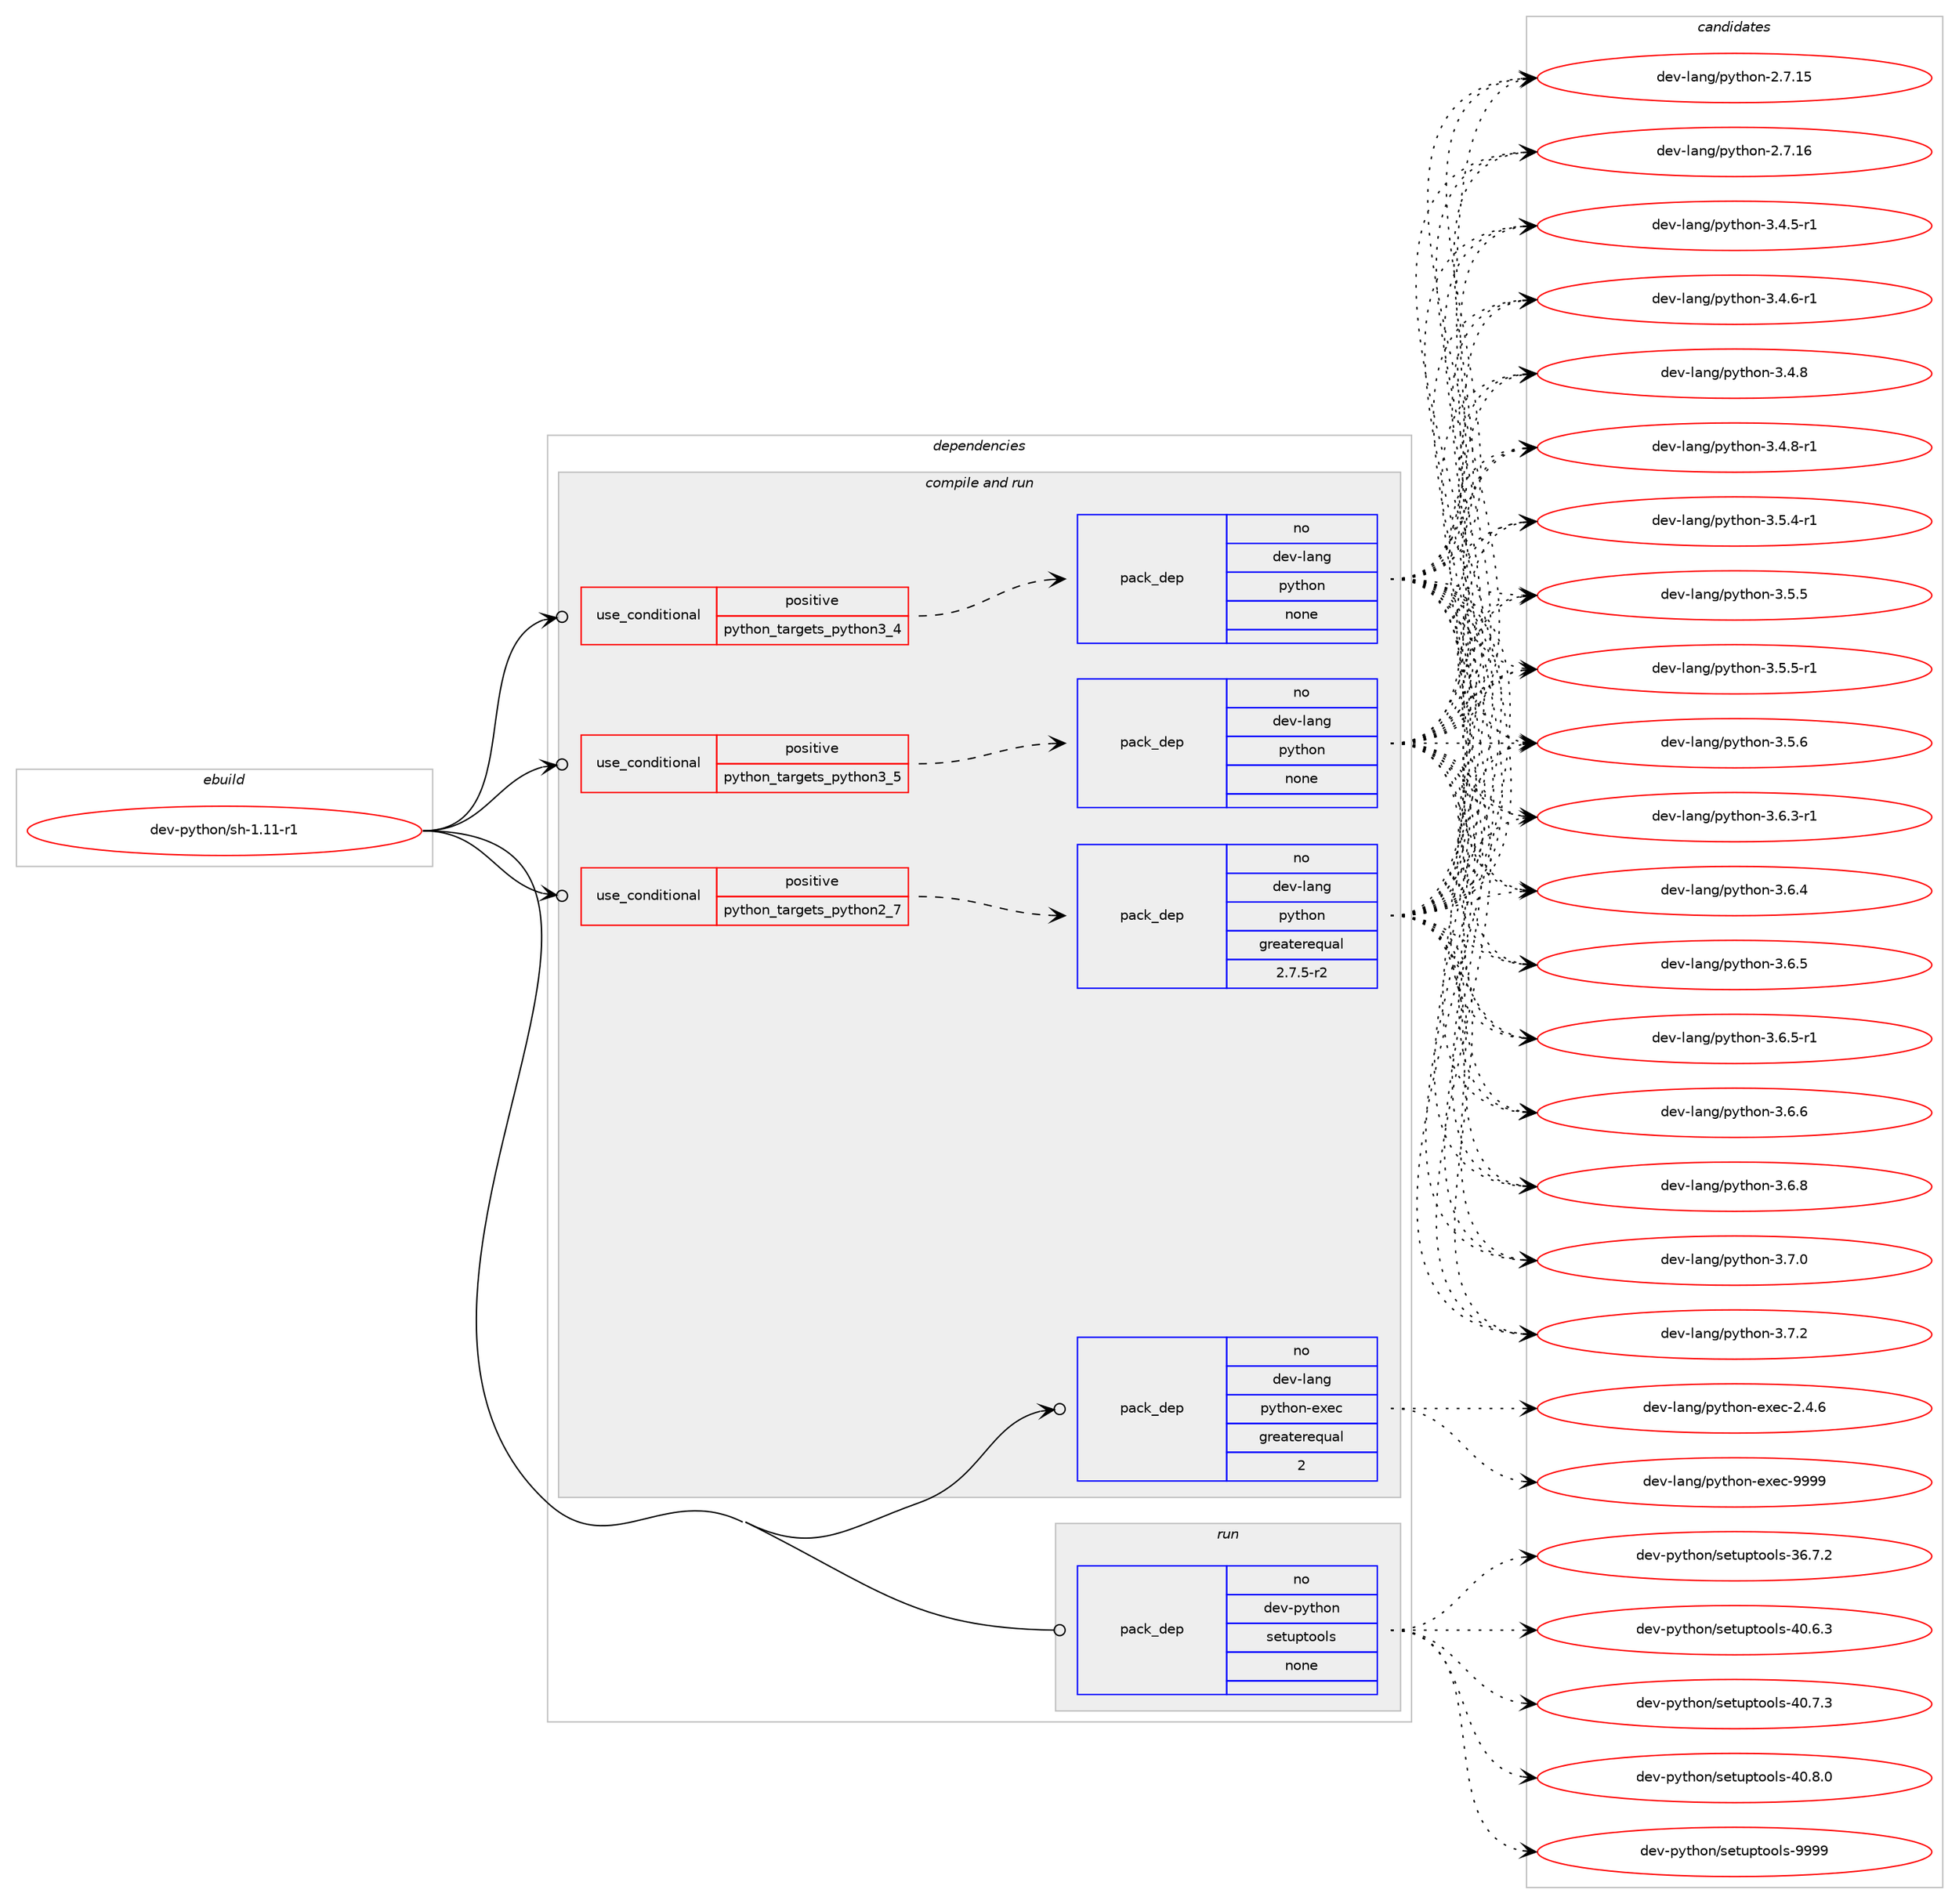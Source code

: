 digraph prolog {

# *************
# Graph options
# *************

newrank=true;
concentrate=true;
compound=true;
graph [rankdir=LR,fontname=Helvetica,fontsize=10,ranksep=1.5];#, ranksep=2.5, nodesep=0.2];
edge  [arrowhead=vee];
node  [fontname=Helvetica,fontsize=10];

# **********
# The ebuild
# **********

subgraph cluster_leftcol {
color=gray;
rank=same;
label=<<i>ebuild</i>>;
id [label="dev-python/sh-1.11-r1", color=red, width=4, href="../dev-python/sh-1.11-r1.svg"];
}

# ****************
# The dependencies
# ****************

subgraph cluster_midcol {
color=gray;
label=<<i>dependencies</i>>;
subgraph cluster_compile {
fillcolor="#eeeeee";
style=filled;
label=<<i>compile</i>>;
}
subgraph cluster_compileandrun {
fillcolor="#eeeeee";
style=filled;
label=<<i>compile and run</i>>;
subgraph cond384546 {
dependency1441034 [label=<<TABLE BORDER="0" CELLBORDER="1" CELLSPACING="0" CELLPADDING="4"><TR><TD ROWSPAN="3" CELLPADDING="10">use_conditional</TD></TR><TR><TD>positive</TD></TR><TR><TD>python_targets_python2_7</TD></TR></TABLE>>, shape=none, color=red];
subgraph pack1033126 {
dependency1441035 [label=<<TABLE BORDER="0" CELLBORDER="1" CELLSPACING="0" CELLPADDING="4" WIDTH="220"><TR><TD ROWSPAN="6" CELLPADDING="30">pack_dep</TD></TR><TR><TD WIDTH="110">no</TD></TR><TR><TD>dev-lang</TD></TR><TR><TD>python</TD></TR><TR><TD>greaterequal</TD></TR><TR><TD>2.7.5-r2</TD></TR></TABLE>>, shape=none, color=blue];
}
dependency1441034:e -> dependency1441035:w [weight=20,style="dashed",arrowhead="vee"];
}
id:e -> dependency1441034:w [weight=20,style="solid",arrowhead="odotvee"];
subgraph cond384547 {
dependency1441036 [label=<<TABLE BORDER="0" CELLBORDER="1" CELLSPACING="0" CELLPADDING="4"><TR><TD ROWSPAN="3" CELLPADDING="10">use_conditional</TD></TR><TR><TD>positive</TD></TR><TR><TD>python_targets_python3_4</TD></TR></TABLE>>, shape=none, color=red];
subgraph pack1033127 {
dependency1441037 [label=<<TABLE BORDER="0" CELLBORDER="1" CELLSPACING="0" CELLPADDING="4" WIDTH="220"><TR><TD ROWSPAN="6" CELLPADDING="30">pack_dep</TD></TR><TR><TD WIDTH="110">no</TD></TR><TR><TD>dev-lang</TD></TR><TR><TD>python</TD></TR><TR><TD>none</TD></TR><TR><TD></TD></TR></TABLE>>, shape=none, color=blue];
}
dependency1441036:e -> dependency1441037:w [weight=20,style="dashed",arrowhead="vee"];
}
id:e -> dependency1441036:w [weight=20,style="solid",arrowhead="odotvee"];
subgraph cond384548 {
dependency1441038 [label=<<TABLE BORDER="0" CELLBORDER="1" CELLSPACING="0" CELLPADDING="4"><TR><TD ROWSPAN="3" CELLPADDING="10">use_conditional</TD></TR><TR><TD>positive</TD></TR><TR><TD>python_targets_python3_5</TD></TR></TABLE>>, shape=none, color=red];
subgraph pack1033128 {
dependency1441039 [label=<<TABLE BORDER="0" CELLBORDER="1" CELLSPACING="0" CELLPADDING="4" WIDTH="220"><TR><TD ROWSPAN="6" CELLPADDING="30">pack_dep</TD></TR><TR><TD WIDTH="110">no</TD></TR><TR><TD>dev-lang</TD></TR><TR><TD>python</TD></TR><TR><TD>none</TD></TR><TR><TD></TD></TR></TABLE>>, shape=none, color=blue];
}
dependency1441038:e -> dependency1441039:w [weight=20,style="dashed",arrowhead="vee"];
}
id:e -> dependency1441038:w [weight=20,style="solid",arrowhead="odotvee"];
subgraph pack1033129 {
dependency1441040 [label=<<TABLE BORDER="0" CELLBORDER="1" CELLSPACING="0" CELLPADDING="4" WIDTH="220"><TR><TD ROWSPAN="6" CELLPADDING="30">pack_dep</TD></TR><TR><TD WIDTH="110">no</TD></TR><TR><TD>dev-lang</TD></TR><TR><TD>python-exec</TD></TR><TR><TD>greaterequal</TD></TR><TR><TD>2</TD></TR></TABLE>>, shape=none, color=blue];
}
id:e -> dependency1441040:w [weight=20,style="solid",arrowhead="odotvee"];
}
subgraph cluster_run {
fillcolor="#eeeeee";
style=filled;
label=<<i>run</i>>;
subgraph pack1033130 {
dependency1441041 [label=<<TABLE BORDER="0" CELLBORDER="1" CELLSPACING="0" CELLPADDING="4" WIDTH="220"><TR><TD ROWSPAN="6" CELLPADDING="30">pack_dep</TD></TR><TR><TD WIDTH="110">no</TD></TR><TR><TD>dev-python</TD></TR><TR><TD>setuptools</TD></TR><TR><TD>none</TD></TR><TR><TD></TD></TR></TABLE>>, shape=none, color=blue];
}
id:e -> dependency1441041:w [weight=20,style="solid",arrowhead="odot"];
}
}

# **************
# The candidates
# **************

subgraph cluster_choices {
rank=same;
color=gray;
label=<<i>candidates</i>>;

subgraph choice1033126 {
color=black;
nodesep=1;
choice10010111845108971101034711212111610411111045504655464953 [label="dev-lang/python-2.7.15", color=red, width=4,href="../dev-lang/python-2.7.15.svg"];
choice10010111845108971101034711212111610411111045504655464954 [label="dev-lang/python-2.7.16", color=red, width=4,href="../dev-lang/python-2.7.16.svg"];
choice1001011184510897110103471121211161041111104551465246534511449 [label="dev-lang/python-3.4.5-r1", color=red, width=4,href="../dev-lang/python-3.4.5-r1.svg"];
choice1001011184510897110103471121211161041111104551465246544511449 [label="dev-lang/python-3.4.6-r1", color=red, width=4,href="../dev-lang/python-3.4.6-r1.svg"];
choice100101118451089711010347112121116104111110455146524656 [label="dev-lang/python-3.4.8", color=red, width=4,href="../dev-lang/python-3.4.8.svg"];
choice1001011184510897110103471121211161041111104551465246564511449 [label="dev-lang/python-3.4.8-r1", color=red, width=4,href="../dev-lang/python-3.4.8-r1.svg"];
choice1001011184510897110103471121211161041111104551465346524511449 [label="dev-lang/python-3.5.4-r1", color=red, width=4,href="../dev-lang/python-3.5.4-r1.svg"];
choice100101118451089711010347112121116104111110455146534653 [label="dev-lang/python-3.5.5", color=red, width=4,href="../dev-lang/python-3.5.5.svg"];
choice1001011184510897110103471121211161041111104551465346534511449 [label="dev-lang/python-3.5.5-r1", color=red, width=4,href="../dev-lang/python-3.5.5-r1.svg"];
choice100101118451089711010347112121116104111110455146534654 [label="dev-lang/python-3.5.6", color=red, width=4,href="../dev-lang/python-3.5.6.svg"];
choice1001011184510897110103471121211161041111104551465446514511449 [label="dev-lang/python-3.6.3-r1", color=red, width=4,href="../dev-lang/python-3.6.3-r1.svg"];
choice100101118451089711010347112121116104111110455146544652 [label="dev-lang/python-3.6.4", color=red, width=4,href="../dev-lang/python-3.6.4.svg"];
choice100101118451089711010347112121116104111110455146544653 [label="dev-lang/python-3.6.5", color=red, width=4,href="../dev-lang/python-3.6.5.svg"];
choice1001011184510897110103471121211161041111104551465446534511449 [label="dev-lang/python-3.6.5-r1", color=red, width=4,href="../dev-lang/python-3.6.5-r1.svg"];
choice100101118451089711010347112121116104111110455146544654 [label="dev-lang/python-3.6.6", color=red, width=4,href="../dev-lang/python-3.6.6.svg"];
choice100101118451089711010347112121116104111110455146544656 [label="dev-lang/python-3.6.8", color=red, width=4,href="../dev-lang/python-3.6.8.svg"];
choice100101118451089711010347112121116104111110455146554648 [label="dev-lang/python-3.7.0", color=red, width=4,href="../dev-lang/python-3.7.0.svg"];
choice100101118451089711010347112121116104111110455146554650 [label="dev-lang/python-3.7.2", color=red, width=4,href="../dev-lang/python-3.7.2.svg"];
dependency1441035:e -> choice10010111845108971101034711212111610411111045504655464953:w [style=dotted,weight="100"];
dependency1441035:e -> choice10010111845108971101034711212111610411111045504655464954:w [style=dotted,weight="100"];
dependency1441035:e -> choice1001011184510897110103471121211161041111104551465246534511449:w [style=dotted,weight="100"];
dependency1441035:e -> choice1001011184510897110103471121211161041111104551465246544511449:w [style=dotted,weight="100"];
dependency1441035:e -> choice100101118451089711010347112121116104111110455146524656:w [style=dotted,weight="100"];
dependency1441035:e -> choice1001011184510897110103471121211161041111104551465246564511449:w [style=dotted,weight="100"];
dependency1441035:e -> choice1001011184510897110103471121211161041111104551465346524511449:w [style=dotted,weight="100"];
dependency1441035:e -> choice100101118451089711010347112121116104111110455146534653:w [style=dotted,weight="100"];
dependency1441035:e -> choice1001011184510897110103471121211161041111104551465346534511449:w [style=dotted,weight="100"];
dependency1441035:e -> choice100101118451089711010347112121116104111110455146534654:w [style=dotted,weight="100"];
dependency1441035:e -> choice1001011184510897110103471121211161041111104551465446514511449:w [style=dotted,weight="100"];
dependency1441035:e -> choice100101118451089711010347112121116104111110455146544652:w [style=dotted,weight="100"];
dependency1441035:e -> choice100101118451089711010347112121116104111110455146544653:w [style=dotted,weight="100"];
dependency1441035:e -> choice1001011184510897110103471121211161041111104551465446534511449:w [style=dotted,weight="100"];
dependency1441035:e -> choice100101118451089711010347112121116104111110455146544654:w [style=dotted,weight="100"];
dependency1441035:e -> choice100101118451089711010347112121116104111110455146544656:w [style=dotted,weight="100"];
dependency1441035:e -> choice100101118451089711010347112121116104111110455146554648:w [style=dotted,weight="100"];
dependency1441035:e -> choice100101118451089711010347112121116104111110455146554650:w [style=dotted,weight="100"];
}
subgraph choice1033127 {
color=black;
nodesep=1;
choice10010111845108971101034711212111610411111045504655464953 [label="dev-lang/python-2.7.15", color=red, width=4,href="../dev-lang/python-2.7.15.svg"];
choice10010111845108971101034711212111610411111045504655464954 [label="dev-lang/python-2.7.16", color=red, width=4,href="../dev-lang/python-2.7.16.svg"];
choice1001011184510897110103471121211161041111104551465246534511449 [label="dev-lang/python-3.4.5-r1", color=red, width=4,href="../dev-lang/python-3.4.5-r1.svg"];
choice1001011184510897110103471121211161041111104551465246544511449 [label="dev-lang/python-3.4.6-r1", color=red, width=4,href="../dev-lang/python-3.4.6-r1.svg"];
choice100101118451089711010347112121116104111110455146524656 [label="dev-lang/python-3.4.8", color=red, width=4,href="../dev-lang/python-3.4.8.svg"];
choice1001011184510897110103471121211161041111104551465246564511449 [label="dev-lang/python-3.4.8-r1", color=red, width=4,href="../dev-lang/python-3.4.8-r1.svg"];
choice1001011184510897110103471121211161041111104551465346524511449 [label="dev-lang/python-3.5.4-r1", color=red, width=4,href="../dev-lang/python-3.5.4-r1.svg"];
choice100101118451089711010347112121116104111110455146534653 [label="dev-lang/python-3.5.5", color=red, width=4,href="../dev-lang/python-3.5.5.svg"];
choice1001011184510897110103471121211161041111104551465346534511449 [label="dev-lang/python-3.5.5-r1", color=red, width=4,href="../dev-lang/python-3.5.5-r1.svg"];
choice100101118451089711010347112121116104111110455146534654 [label="dev-lang/python-3.5.6", color=red, width=4,href="../dev-lang/python-3.5.6.svg"];
choice1001011184510897110103471121211161041111104551465446514511449 [label="dev-lang/python-3.6.3-r1", color=red, width=4,href="../dev-lang/python-3.6.3-r1.svg"];
choice100101118451089711010347112121116104111110455146544652 [label="dev-lang/python-3.6.4", color=red, width=4,href="../dev-lang/python-3.6.4.svg"];
choice100101118451089711010347112121116104111110455146544653 [label="dev-lang/python-3.6.5", color=red, width=4,href="../dev-lang/python-3.6.5.svg"];
choice1001011184510897110103471121211161041111104551465446534511449 [label="dev-lang/python-3.6.5-r1", color=red, width=4,href="../dev-lang/python-3.6.5-r1.svg"];
choice100101118451089711010347112121116104111110455146544654 [label="dev-lang/python-3.6.6", color=red, width=4,href="../dev-lang/python-3.6.6.svg"];
choice100101118451089711010347112121116104111110455146544656 [label="dev-lang/python-3.6.8", color=red, width=4,href="../dev-lang/python-3.6.8.svg"];
choice100101118451089711010347112121116104111110455146554648 [label="dev-lang/python-3.7.0", color=red, width=4,href="../dev-lang/python-3.7.0.svg"];
choice100101118451089711010347112121116104111110455146554650 [label="dev-lang/python-3.7.2", color=red, width=4,href="../dev-lang/python-3.7.2.svg"];
dependency1441037:e -> choice10010111845108971101034711212111610411111045504655464953:w [style=dotted,weight="100"];
dependency1441037:e -> choice10010111845108971101034711212111610411111045504655464954:w [style=dotted,weight="100"];
dependency1441037:e -> choice1001011184510897110103471121211161041111104551465246534511449:w [style=dotted,weight="100"];
dependency1441037:e -> choice1001011184510897110103471121211161041111104551465246544511449:w [style=dotted,weight="100"];
dependency1441037:e -> choice100101118451089711010347112121116104111110455146524656:w [style=dotted,weight="100"];
dependency1441037:e -> choice1001011184510897110103471121211161041111104551465246564511449:w [style=dotted,weight="100"];
dependency1441037:e -> choice1001011184510897110103471121211161041111104551465346524511449:w [style=dotted,weight="100"];
dependency1441037:e -> choice100101118451089711010347112121116104111110455146534653:w [style=dotted,weight="100"];
dependency1441037:e -> choice1001011184510897110103471121211161041111104551465346534511449:w [style=dotted,weight="100"];
dependency1441037:e -> choice100101118451089711010347112121116104111110455146534654:w [style=dotted,weight="100"];
dependency1441037:e -> choice1001011184510897110103471121211161041111104551465446514511449:w [style=dotted,weight="100"];
dependency1441037:e -> choice100101118451089711010347112121116104111110455146544652:w [style=dotted,weight="100"];
dependency1441037:e -> choice100101118451089711010347112121116104111110455146544653:w [style=dotted,weight="100"];
dependency1441037:e -> choice1001011184510897110103471121211161041111104551465446534511449:w [style=dotted,weight="100"];
dependency1441037:e -> choice100101118451089711010347112121116104111110455146544654:w [style=dotted,weight="100"];
dependency1441037:e -> choice100101118451089711010347112121116104111110455146544656:w [style=dotted,weight="100"];
dependency1441037:e -> choice100101118451089711010347112121116104111110455146554648:w [style=dotted,weight="100"];
dependency1441037:e -> choice100101118451089711010347112121116104111110455146554650:w [style=dotted,weight="100"];
}
subgraph choice1033128 {
color=black;
nodesep=1;
choice10010111845108971101034711212111610411111045504655464953 [label="dev-lang/python-2.7.15", color=red, width=4,href="../dev-lang/python-2.7.15.svg"];
choice10010111845108971101034711212111610411111045504655464954 [label="dev-lang/python-2.7.16", color=red, width=4,href="../dev-lang/python-2.7.16.svg"];
choice1001011184510897110103471121211161041111104551465246534511449 [label="dev-lang/python-3.4.5-r1", color=red, width=4,href="../dev-lang/python-3.4.5-r1.svg"];
choice1001011184510897110103471121211161041111104551465246544511449 [label="dev-lang/python-3.4.6-r1", color=red, width=4,href="../dev-lang/python-3.4.6-r1.svg"];
choice100101118451089711010347112121116104111110455146524656 [label="dev-lang/python-3.4.8", color=red, width=4,href="../dev-lang/python-3.4.8.svg"];
choice1001011184510897110103471121211161041111104551465246564511449 [label="dev-lang/python-3.4.8-r1", color=red, width=4,href="../dev-lang/python-3.4.8-r1.svg"];
choice1001011184510897110103471121211161041111104551465346524511449 [label="dev-lang/python-3.5.4-r1", color=red, width=4,href="../dev-lang/python-3.5.4-r1.svg"];
choice100101118451089711010347112121116104111110455146534653 [label="dev-lang/python-3.5.5", color=red, width=4,href="../dev-lang/python-3.5.5.svg"];
choice1001011184510897110103471121211161041111104551465346534511449 [label="dev-lang/python-3.5.5-r1", color=red, width=4,href="../dev-lang/python-3.5.5-r1.svg"];
choice100101118451089711010347112121116104111110455146534654 [label="dev-lang/python-3.5.6", color=red, width=4,href="../dev-lang/python-3.5.6.svg"];
choice1001011184510897110103471121211161041111104551465446514511449 [label="dev-lang/python-3.6.3-r1", color=red, width=4,href="../dev-lang/python-3.6.3-r1.svg"];
choice100101118451089711010347112121116104111110455146544652 [label="dev-lang/python-3.6.4", color=red, width=4,href="../dev-lang/python-3.6.4.svg"];
choice100101118451089711010347112121116104111110455146544653 [label="dev-lang/python-3.6.5", color=red, width=4,href="../dev-lang/python-3.6.5.svg"];
choice1001011184510897110103471121211161041111104551465446534511449 [label="dev-lang/python-3.6.5-r1", color=red, width=4,href="../dev-lang/python-3.6.5-r1.svg"];
choice100101118451089711010347112121116104111110455146544654 [label="dev-lang/python-3.6.6", color=red, width=4,href="../dev-lang/python-3.6.6.svg"];
choice100101118451089711010347112121116104111110455146544656 [label="dev-lang/python-3.6.8", color=red, width=4,href="../dev-lang/python-3.6.8.svg"];
choice100101118451089711010347112121116104111110455146554648 [label="dev-lang/python-3.7.0", color=red, width=4,href="../dev-lang/python-3.7.0.svg"];
choice100101118451089711010347112121116104111110455146554650 [label="dev-lang/python-3.7.2", color=red, width=4,href="../dev-lang/python-3.7.2.svg"];
dependency1441039:e -> choice10010111845108971101034711212111610411111045504655464953:w [style=dotted,weight="100"];
dependency1441039:e -> choice10010111845108971101034711212111610411111045504655464954:w [style=dotted,weight="100"];
dependency1441039:e -> choice1001011184510897110103471121211161041111104551465246534511449:w [style=dotted,weight="100"];
dependency1441039:e -> choice1001011184510897110103471121211161041111104551465246544511449:w [style=dotted,weight="100"];
dependency1441039:e -> choice100101118451089711010347112121116104111110455146524656:w [style=dotted,weight="100"];
dependency1441039:e -> choice1001011184510897110103471121211161041111104551465246564511449:w [style=dotted,weight="100"];
dependency1441039:e -> choice1001011184510897110103471121211161041111104551465346524511449:w [style=dotted,weight="100"];
dependency1441039:e -> choice100101118451089711010347112121116104111110455146534653:w [style=dotted,weight="100"];
dependency1441039:e -> choice1001011184510897110103471121211161041111104551465346534511449:w [style=dotted,weight="100"];
dependency1441039:e -> choice100101118451089711010347112121116104111110455146534654:w [style=dotted,weight="100"];
dependency1441039:e -> choice1001011184510897110103471121211161041111104551465446514511449:w [style=dotted,weight="100"];
dependency1441039:e -> choice100101118451089711010347112121116104111110455146544652:w [style=dotted,weight="100"];
dependency1441039:e -> choice100101118451089711010347112121116104111110455146544653:w [style=dotted,weight="100"];
dependency1441039:e -> choice1001011184510897110103471121211161041111104551465446534511449:w [style=dotted,weight="100"];
dependency1441039:e -> choice100101118451089711010347112121116104111110455146544654:w [style=dotted,weight="100"];
dependency1441039:e -> choice100101118451089711010347112121116104111110455146544656:w [style=dotted,weight="100"];
dependency1441039:e -> choice100101118451089711010347112121116104111110455146554648:w [style=dotted,weight="100"];
dependency1441039:e -> choice100101118451089711010347112121116104111110455146554650:w [style=dotted,weight="100"];
}
subgraph choice1033129 {
color=black;
nodesep=1;
choice1001011184510897110103471121211161041111104510112010199455046524654 [label="dev-lang/python-exec-2.4.6", color=red, width=4,href="../dev-lang/python-exec-2.4.6.svg"];
choice10010111845108971101034711212111610411111045101120101994557575757 [label="dev-lang/python-exec-9999", color=red, width=4,href="../dev-lang/python-exec-9999.svg"];
dependency1441040:e -> choice1001011184510897110103471121211161041111104510112010199455046524654:w [style=dotted,weight="100"];
dependency1441040:e -> choice10010111845108971101034711212111610411111045101120101994557575757:w [style=dotted,weight="100"];
}
subgraph choice1033130 {
color=black;
nodesep=1;
choice100101118451121211161041111104711510111611711211611111110811545515446554650 [label="dev-python/setuptools-36.7.2", color=red, width=4,href="../dev-python/setuptools-36.7.2.svg"];
choice100101118451121211161041111104711510111611711211611111110811545524846544651 [label="dev-python/setuptools-40.6.3", color=red, width=4,href="../dev-python/setuptools-40.6.3.svg"];
choice100101118451121211161041111104711510111611711211611111110811545524846554651 [label="dev-python/setuptools-40.7.3", color=red, width=4,href="../dev-python/setuptools-40.7.3.svg"];
choice100101118451121211161041111104711510111611711211611111110811545524846564648 [label="dev-python/setuptools-40.8.0", color=red, width=4,href="../dev-python/setuptools-40.8.0.svg"];
choice10010111845112121116104111110471151011161171121161111111081154557575757 [label="dev-python/setuptools-9999", color=red, width=4,href="../dev-python/setuptools-9999.svg"];
dependency1441041:e -> choice100101118451121211161041111104711510111611711211611111110811545515446554650:w [style=dotted,weight="100"];
dependency1441041:e -> choice100101118451121211161041111104711510111611711211611111110811545524846544651:w [style=dotted,weight="100"];
dependency1441041:e -> choice100101118451121211161041111104711510111611711211611111110811545524846554651:w [style=dotted,weight="100"];
dependency1441041:e -> choice100101118451121211161041111104711510111611711211611111110811545524846564648:w [style=dotted,weight="100"];
dependency1441041:e -> choice10010111845112121116104111110471151011161171121161111111081154557575757:w [style=dotted,weight="100"];
}
}

}

